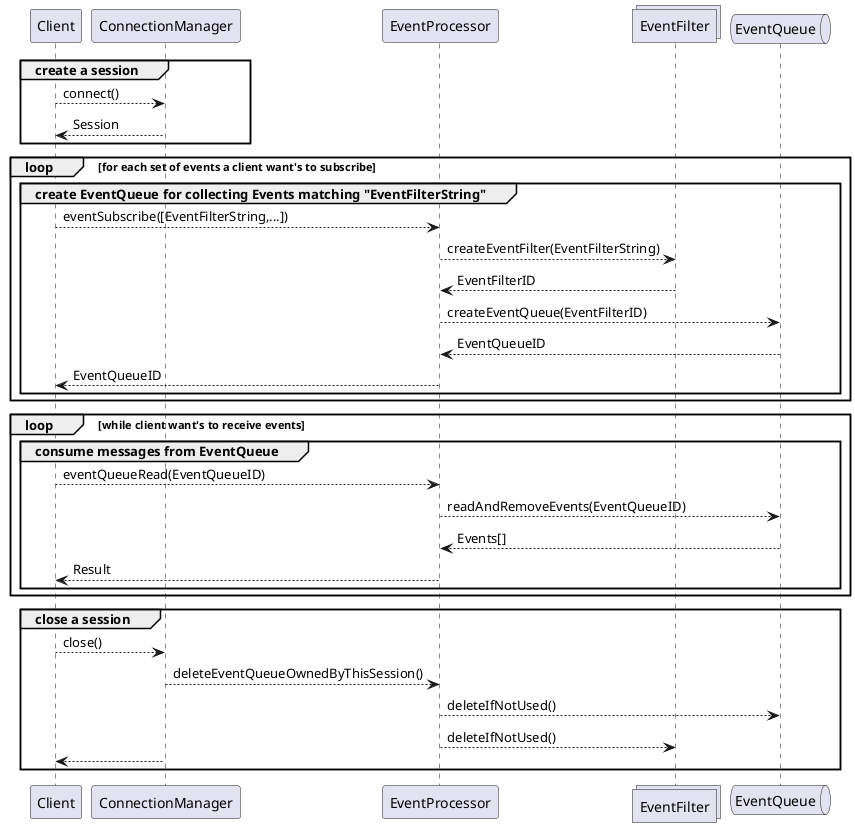 @startuml

participant Client
participant ConnectionManager
participant EventProcessor
collections EventFilter
queue EventQueue


group create a session
  Client --> ConnectionManager : connect()
  Client <-- ConnectionManager : Session
end

loop for each set of events a client want's to subscribe
  group create EventQueue for collecting Events matching "EventFilterString"
    Client --> EventProcessor : eventSubscribe([EventFilterString,...])
    EventProcessor --> EventFilter : createEventFilter(EventFilterString)
    EventProcessor <-- EventFilter : EventFilterID
    EventProcessor --> EventQueue : createEventQueue(EventFilterID)
    EventProcessor <-- EventQueue : EventQueueID
    Client <-- EventProcessor : EventQueueID
  end
end

loop while client want's to receive events
  group consume messages from EventQueue
    Client --> EventProcessor : eventQueueRead(EventQueueID)
    EventProcessor --> EventQueue : readAndRemoveEvents(EventQueueID)
    EventProcessor <-- EventQueue : Events[]
    Client <-- EventProcessor : Result
  end
end

group close a session
  Client --> ConnectionManager : close()
  ConnectionManager --> EventProcessor : deleteEventQueueOwnedByThisSession()
  EventProcessor --> EventQueue : deleteIfNotUsed()
  EventProcessor --> EventFilter : deleteIfNotUsed()
  Client <-- ConnectionManager :
end
@enduml


